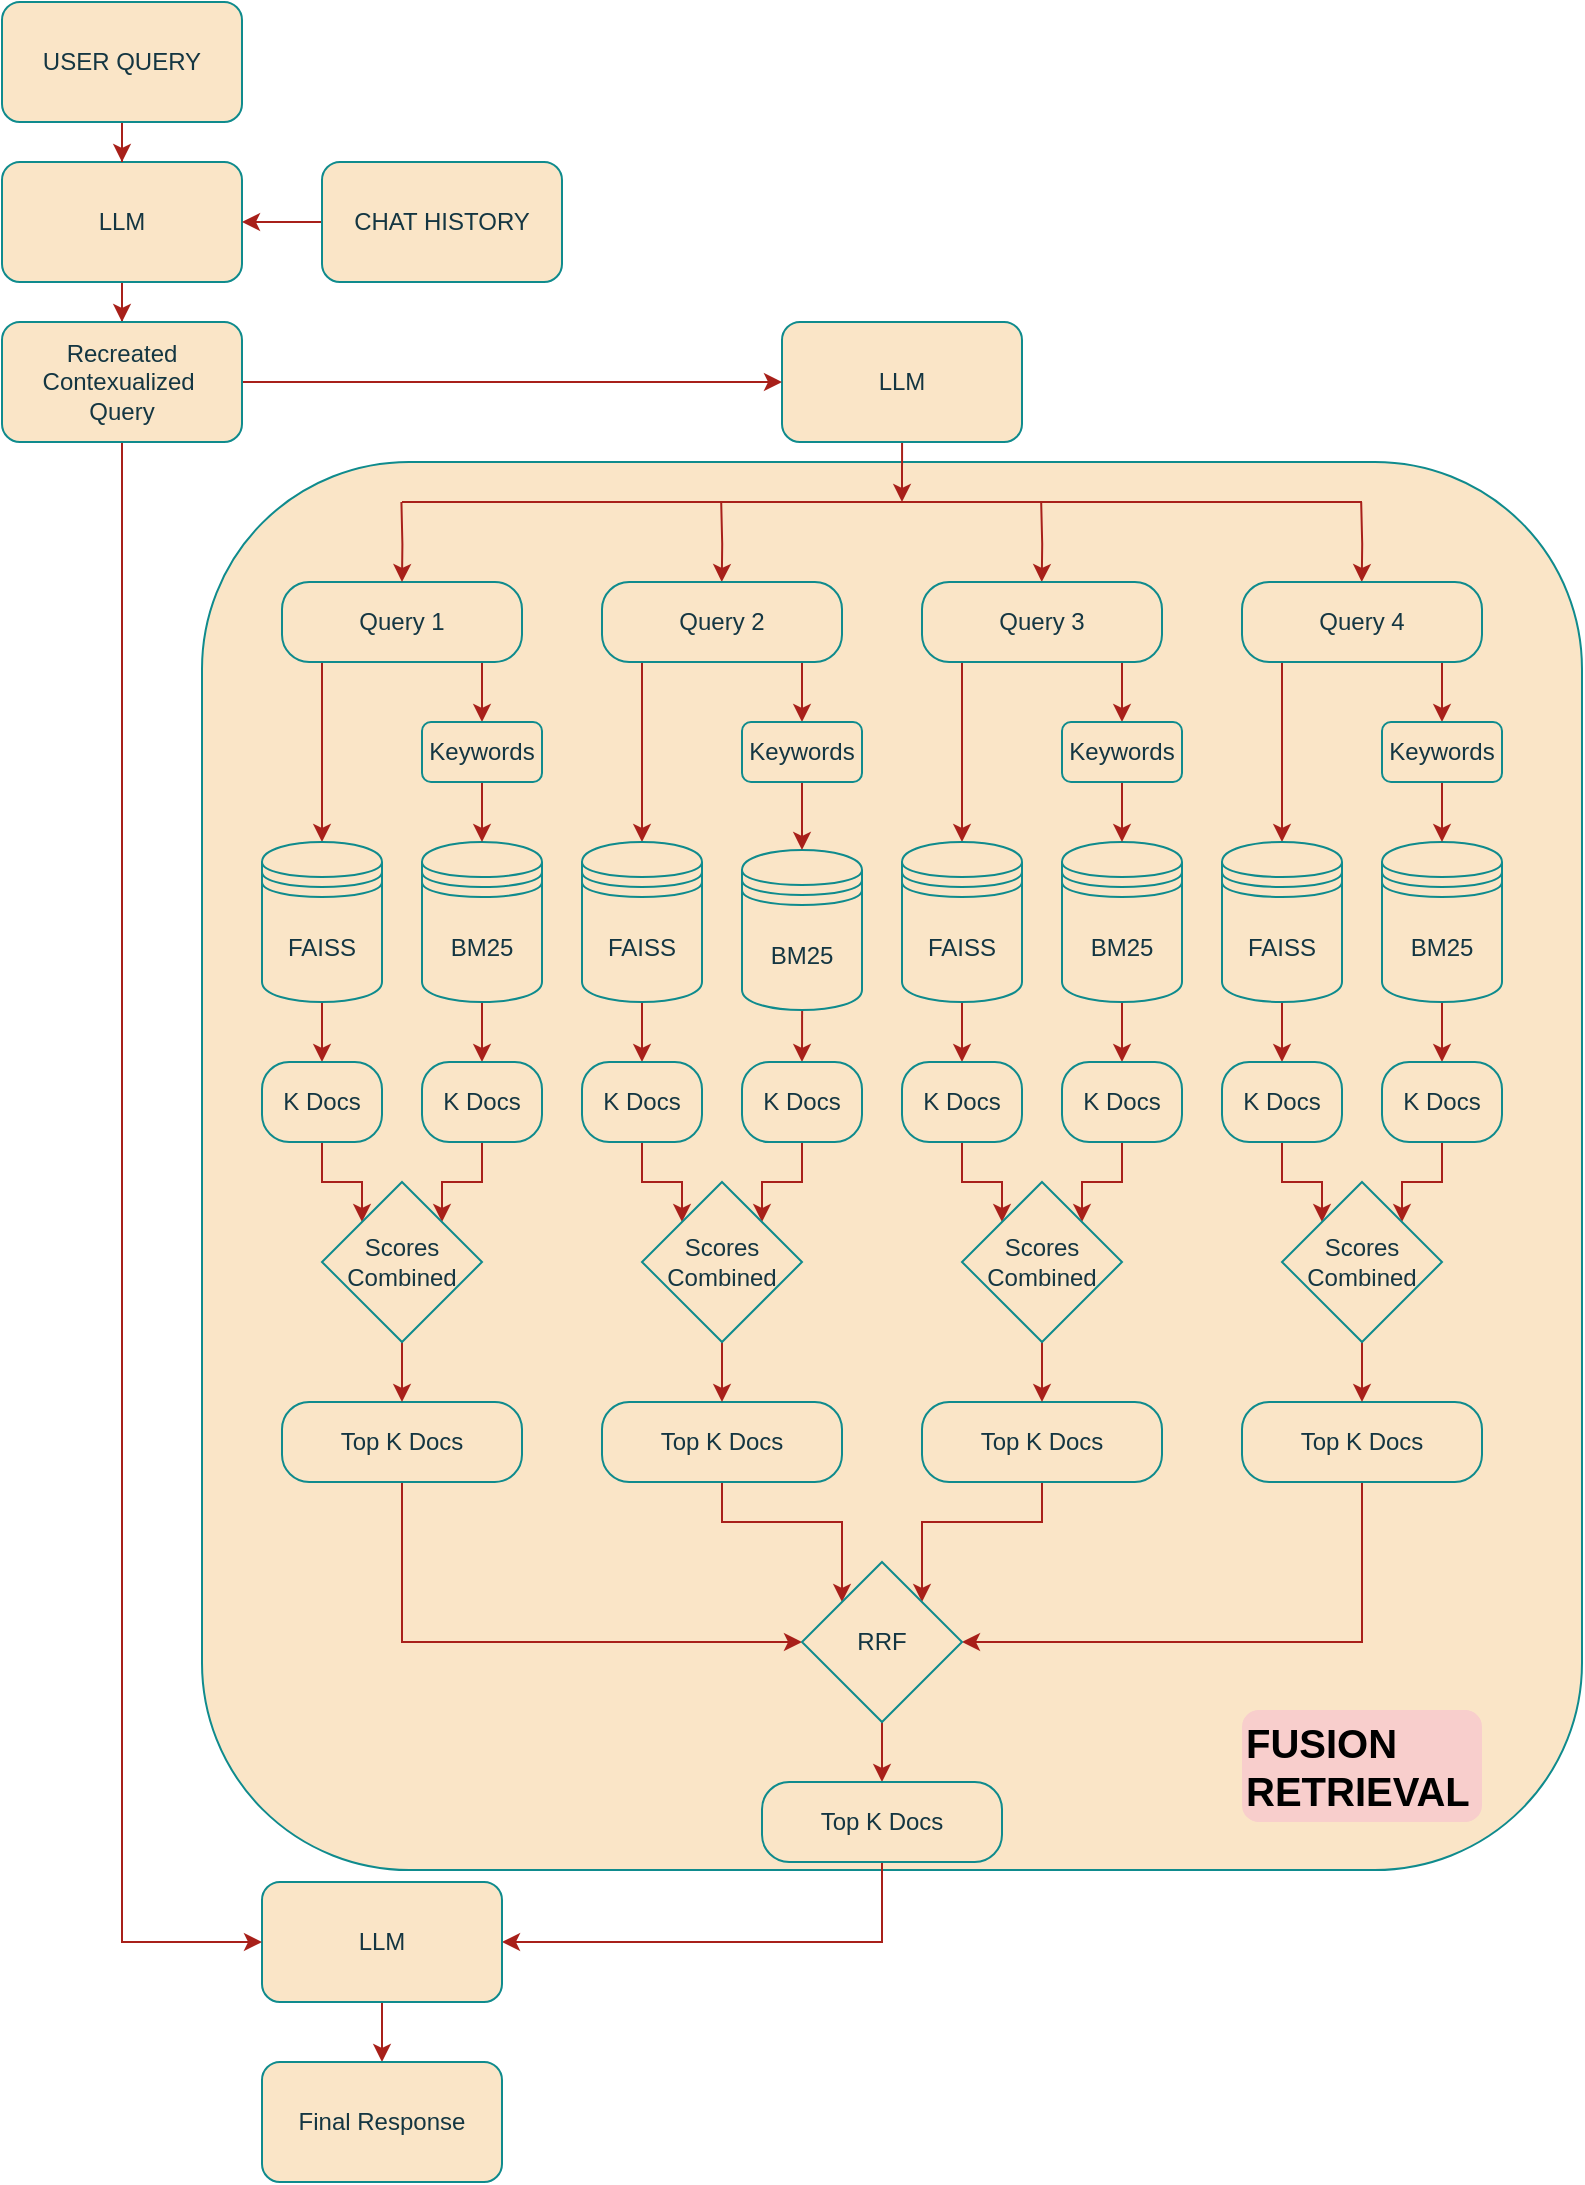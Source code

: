 <mxfile version="21.6.5" type="device">
  <diagram name="Page-1" id="-O0kGnnH-YIwFGqylK1X">
    <mxGraphModel dx="2211" dy="1277" grid="1" gridSize="10" guides="1" tooltips="1" connect="1" arrows="1" fold="1" page="1" pageScale="1" pageWidth="850" pageHeight="1100" math="0" shadow="0">
      <root>
        <mxCell id="0" />
        <mxCell id="1" parent="0" />
        <mxCell id="r_NhDULJgEfg59LqW-Ls-17" value="" style="rounded=1;whiteSpace=wrap;html=1;strokeColor=#0F8B8D;fillColor=#FAE5C7;movable=0;resizable=0;rotatable=0;deletable=0;editable=0;locked=1;connectable=0;labelBackgroundColor=none;fontColor=#143642;" parent="1" vertex="1">
          <mxGeometry x="150" y="236" width="690" height="704" as="geometry" />
        </mxCell>
        <mxCell id="r_NhDULJgEfg59LqW-Ls-11" style="edgeStyle=orthogonalEdgeStyle;rounded=0;orthogonalLoop=1;jettySize=auto;html=1;strokeColor=#A8201A;fontColor=default;fillColor=#FAE5C7;labelBackgroundColor=none;" parent="1" source="_oXtD17yUe1sUxFeeWVu-2" target="_oXtD17yUe1sUxFeeWVu-7" edge="1">
          <mxGeometry relative="1" as="geometry" />
        </mxCell>
        <mxCell id="_oXtD17yUe1sUxFeeWVu-2" value="LLM" style="rounded=1;whiteSpace=wrap;html=1;labelBackgroundColor=none;fillColor=#FAE5C7;strokeColor=#0F8B8D;fontColor=#143642;" parent="1" vertex="1">
          <mxGeometry x="50" y="86" width="120" height="60" as="geometry" />
        </mxCell>
        <mxCell id="r_NhDULJgEfg59LqW-Ls-10" style="edgeStyle=orthogonalEdgeStyle;rounded=0;orthogonalLoop=1;jettySize=auto;html=1;entryX=0.5;entryY=0;entryDx=0;entryDy=0;strokeColor=#A8201A;fontColor=default;fillColor=#FAE5C7;labelBackgroundColor=none;" parent="1" source="_oXtD17yUe1sUxFeeWVu-4" target="_oXtD17yUe1sUxFeeWVu-2" edge="1">
          <mxGeometry relative="1" as="geometry" />
        </mxCell>
        <mxCell id="_oXtD17yUe1sUxFeeWVu-4" value="USER QUERY" style="rounded=1;whiteSpace=wrap;html=1;labelBackgroundColor=none;fillColor=#FAE5C7;strokeColor=#0F8B8D;fontColor=#143642;" parent="1" vertex="1">
          <mxGeometry x="50" y="6" width="120" height="60" as="geometry" />
        </mxCell>
        <mxCell id="_oXtD17yUe1sUxFeeWVu-38" style="edgeStyle=orthogonalEdgeStyle;rounded=0;orthogonalLoop=1;jettySize=auto;html=1;labelBackgroundColor=none;strokeColor=#A8201A;fontColor=default;" parent="1" edge="1">
          <mxGeometry relative="1" as="geometry">
            <mxPoint x="500" y="256" as="targetPoint" />
            <mxPoint x="500.048" y="206" as="sourcePoint" />
          </mxGeometry>
        </mxCell>
        <mxCell id="_oXtD17yUe1sUxFeeWVu-9" value="LLM" style="rounded=1;whiteSpace=wrap;html=1;labelBackgroundColor=none;fillColor=#FAE5C7;strokeColor=#0F8B8D;fontColor=#143642;" parent="1" vertex="1">
          <mxGeometry x="440" y="166" width="120" height="60" as="geometry" />
        </mxCell>
        <mxCell id="_oXtD17yUe1sUxFeeWVu-85" style="edgeStyle=orthogonalEdgeStyle;rounded=0;orthogonalLoop=1;jettySize=auto;html=1;entryX=0.5;entryY=0;entryDx=0;entryDy=0;labelBackgroundColor=none;strokeColor=#A8201A;fontColor=default;" parent="1" source="_oXtD17yUe1sUxFeeWVu-11" target="_oXtD17yUe1sUxFeeWVu-84" edge="1">
          <mxGeometry relative="1" as="geometry">
            <Array as="points">
              <mxPoint x="290" y="346" />
              <mxPoint x="290" y="346" />
            </Array>
          </mxGeometry>
        </mxCell>
        <mxCell id="_oXtD17yUe1sUxFeeWVu-88" style="edgeStyle=orthogonalEdgeStyle;rounded=0;orthogonalLoop=1;jettySize=auto;html=1;entryX=0.5;entryY=0;entryDx=0;entryDy=0;labelBackgroundColor=none;strokeColor=#A8201A;fontColor=default;" parent="1" source="_oXtD17yUe1sUxFeeWVu-11" target="_oXtD17yUe1sUxFeeWVu-44" edge="1">
          <mxGeometry relative="1" as="geometry">
            <Array as="points">
              <mxPoint x="210" y="356" />
              <mxPoint x="210" y="356" />
            </Array>
          </mxGeometry>
        </mxCell>
        <mxCell id="_oXtD17yUe1sUxFeeWVu-11" value="Query 1" style="rounded=1;whiteSpace=wrap;html=1;direction=south;arcSize=34;labelBackgroundColor=none;fillColor=#FAE5C7;strokeColor=#0F8B8D;fontColor=#143642;" parent="1" vertex="1">
          <mxGeometry x="190" y="296" width="120" height="40" as="geometry" />
        </mxCell>
        <mxCell id="_oXtD17yUe1sUxFeeWVu-39" value="" style="endArrow=none;html=1;rounded=0;labelBackgroundColor=none;strokeColor=#A8201A;fontColor=default;" parent="1" edge="1">
          <mxGeometry width="50" height="50" relative="1" as="geometry">
            <mxPoint x="250" y="256" as="sourcePoint" />
            <mxPoint x="730" y="256" as="targetPoint" />
          </mxGeometry>
        </mxCell>
        <mxCell id="_oXtD17yUe1sUxFeeWVu-40" style="edgeStyle=orthogonalEdgeStyle;rounded=0;orthogonalLoop=1;jettySize=auto;html=1;labelBackgroundColor=none;strokeColor=#A8201A;fontColor=default;" parent="1" edge="1">
          <mxGeometry relative="1" as="geometry">
            <mxPoint x="250" y="296" as="targetPoint" />
            <mxPoint x="249.71" y="256" as="sourcePoint" />
          </mxGeometry>
        </mxCell>
        <mxCell id="_oXtD17yUe1sUxFeeWVu-41" style="edgeStyle=orthogonalEdgeStyle;rounded=0;orthogonalLoop=1;jettySize=auto;html=1;labelBackgroundColor=none;strokeColor=#A8201A;fontColor=default;" parent="1" edge="1">
          <mxGeometry relative="1" as="geometry">
            <mxPoint x="409.89" y="296" as="targetPoint" />
            <mxPoint x="409.6" y="256" as="sourcePoint" />
          </mxGeometry>
        </mxCell>
        <mxCell id="_oXtD17yUe1sUxFeeWVu-42" style="edgeStyle=orthogonalEdgeStyle;rounded=0;orthogonalLoop=1;jettySize=auto;html=1;labelBackgroundColor=none;strokeColor=#A8201A;fontColor=default;" parent="1" edge="1">
          <mxGeometry relative="1" as="geometry">
            <mxPoint x="569.88" y="296" as="targetPoint" />
            <mxPoint x="569.59" y="256" as="sourcePoint" />
          </mxGeometry>
        </mxCell>
        <mxCell id="_oXtD17yUe1sUxFeeWVu-43" style="edgeStyle=orthogonalEdgeStyle;rounded=0;orthogonalLoop=1;jettySize=auto;html=1;labelBackgroundColor=none;strokeColor=#A8201A;fontColor=default;" parent="1" edge="1">
          <mxGeometry relative="1" as="geometry">
            <mxPoint x="729.88" y="296" as="targetPoint" />
            <mxPoint x="729.59" y="256" as="sourcePoint" />
          </mxGeometry>
        </mxCell>
        <mxCell id="_oXtD17yUe1sUxFeeWVu-118" style="edgeStyle=orthogonalEdgeStyle;rounded=0;orthogonalLoop=1;jettySize=auto;html=1;entryX=0;entryY=0.5;entryDx=0;entryDy=0;labelBackgroundColor=none;strokeColor=#A8201A;fontColor=default;" parent="1" source="_oXtD17yUe1sUxFeeWVu-44" target="_oXtD17yUe1sUxFeeWVu-117" edge="1">
          <mxGeometry relative="1" as="geometry" />
        </mxCell>
        <mxCell id="_oXtD17yUe1sUxFeeWVu-44" value="FAISS" style="shape=datastore;whiteSpace=wrap;html=1;labelBackgroundColor=none;fillColor=#FAE5C7;strokeColor=#0F8B8D;fontColor=#143642;" parent="1" vertex="1">
          <mxGeometry x="180" y="426" width="60" height="80" as="geometry" />
        </mxCell>
        <mxCell id="_oXtD17yUe1sUxFeeWVu-65" style="edgeStyle=orthogonalEdgeStyle;rounded=0;orthogonalLoop=1;jettySize=auto;html=1;entryX=0;entryY=0.5;entryDx=0;entryDy=0;labelBackgroundColor=none;strokeColor=#A8201A;fontColor=default;" parent="1" source="_oXtD17yUe1sUxFeeWVu-53" target="_oXtD17yUe1sUxFeeWVu-64" edge="1">
          <mxGeometry relative="1" as="geometry">
            <Array as="points">
              <mxPoint x="250" y="826" />
            </Array>
          </mxGeometry>
        </mxCell>
        <mxCell id="_oXtD17yUe1sUxFeeWVu-53" value="Top K Docs" style="rounded=1;whiteSpace=wrap;html=1;direction=south;arcSize=34;labelBackgroundColor=none;fillColor=#FAE5C7;strokeColor=#0F8B8D;fontColor=#143642;" parent="1" vertex="1">
          <mxGeometry x="190" y="706" width="120" height="40" as="geometry" />
        </mxCell>
        <mxCell id="_oXtD17yUe1sUxFeeWVu-66" style="edgeStyle=orthogonalEdgeStyle;rounded=0;orthogonalLoop=1;jettySize=auto;html=1;entryX=0;entryY=0;entryDx=0;entryDy=0;labelBackgroundColor=none;strokeColor=#A8201A;fontColor=default;" parent="1" source="_oXtD17yUe1sUxFeeWVu-57" target="_oXtD17yUe1sUxFeeWVu-64" edge="1">
          <mxGeometry relative="1" as="geometry" />
        </mxCell>
        <mxCell id="_oXtD17yUe1sUxFeeWVu-57" value="Top K Docs" style="rounded=1;whiteSpace=wrap;html=1;direction=south;arcSize=34;labelBackgroundColor=none;fillColor=#FAE5C7;strokeColor=#0F8B8D;fontColor=#143642;" parent="1" vertex="1">
          <mxGeometry x="350" y="706" width="120" height="40" as="geometry" />
        </mxCell>
        <mxCell id="_oXtD17yUe1sUxFeeWVu-67" style="edgeStyle=orthogonalEdgeStyle;rounded=0;orthogonalLoop=1;jettySize=auto;html=1;entryX=1;entryY=0;entryDx=0;entryDy=0;labelBackgroundColor=none;strokeColor=#A8201A;fontColor=default;" parent="1" source="_oXtD17yUe1sUxFeeWVu-58" target="_oXtD17yUe1sUxFeeWVu-64" edge="1">
          <mxGeometry relative="1" as="geometry" />
        </mxCell>
        <mxCell id="_oXtD17yUe1sUxFeeWVu-58" value="Top K Docs" style="rounded=1;whiteSpace=wrap;html=1;direction=south;arcSize=34;labelBackgroundColor=none;fillColor=#FAE5C7;strokeColor=#0F8B8D;fontColor=#143642;" parent="1" vertex="1">
          <mxGeometry x="510" y="706" width="120" height="40" as="geometry" />
        </mxCell>
        <mxCell id="_oXtD17yUe1sUxFeeWVu-68" style="edgeStyle=orthogonalEdgeStyle;rounded=0;orthogonalLoop=1;jettySize=auto;html=1;entryX=1;entryY=0.5;entryDx=0;entryDy=0;labelBackgroundColor=none;strokeColor=#A8201A;fontColor=default;" parent="1" source="_oXtD17yUe1sUxFeeWVu-59" target="_oXtD17yUe1sUxFeeWVu-64" edge="1">
          <mxGeometry relative="1" as="geometry">
            <Array as="points">
              <mxPoint x="730" y="826" />
            </Array>
          </mxGeometry>
        </mxCell>
        <mxCell id="_oXtD17yUe1sUxFeeWVu-59" value="Top K Docs" style="rounded=1;whiteSpace=wrap;html=1;direction=south;arcSize=34;labelBackgroundColor=none;fillColor=#FAE5C7;strokeColor=#0F8B8D;fontColor=#143642;" parent="1" vertex="1">
          <mxGeometry x="670" y="706" width="120" height="40" as="geometry" />
        </mxCell>
        <mxCell id="_oXtD17yUe1sUxFeeWVu-70" style="edgeStyle=orthogonalEdgeStyle;rounded=0;orthogonalLoop=1;jettySize=auto;html=1;entryX=0;entryY=0.5;entryDx=0;entryDy=0;labelBackgroundColor=none;strokeColor=#A8201A;fontColor=default;" parent="1" source="_oXtD17yUe1sUxFeeWVu-64" target="_oXtD17yUe1sUxFeeWVu-69" edge="1">
          <mxGeometry relative="1" as="geometry" />
        </mxCell>
        <mxCell id="_oXtD17yUe1sUxFeeWVu-64" value="RRF" style="rhombus;whiteSpace=wrap;html=1;labelBackgroundColor=none;fillColor=#FAE5C7;strokeColor=#0F8B8D;fontColor=#143642;" parent="1" vertex="1">
          <mxGeometry x="450" y="786" width="80" height="80" as="geometry" />
        </mxCell>
        <mxCell id="r_NhDULJgEfg59LqW-Ls-16" style="edgeStyle=orthogonalEdgeStyle;rounded=0;orthogonalLoop=1;jettySize=auto;html=1;entryX=1;entryY=0.5;entryDx=0;entryDy=0;strokeColor=#A8201A;fontColor=default;fillColor=#FAE5C7;labelBackgroundColor=none;" parent="1" source="_oXtD17yUe1sUxFeeWVu-69" target="_oXtD17yUe1sUxFeeWVu-230" edge="1">
          <mxGeometry relative="1" as="geometry">
            <Array as="points">
              <mxPoint x="490" y="976" />
            </Array>
          </mxGeometry>
        </mxCell>
        <mxCell id="_oXtD17yUe1sUxFeeWVu-69" value="Top K Docs" style="rounded=1;whiteSpace=wrap;html=1;direction=south;arcSize=34;labelBackgroundColor=none;fillColor=#FAE5C7;strokeColor=#0F8B8D;fontColor=#143642;" parent="1" vertex="1">
          <mxGeometry x="430" y="896" width="120" height="40" as="geometry" />
        </mxCell>
        <mxCell id="_oXtD17yUe1sUxFeeWVu-128" style="edgeStyle=orthogonalEdgeStyle;rounded=0;orthogonalLoop=1;jettySize=auto;html=1;entryX=0;entryY=0.5;entryDx=0;entryDy=0;labelBackgroundColor=none;strokeColor=#A8201A;fontColor=default;" parent="1" source="_oXtD17yUe1sUxFeeWVu-83" target="_oXtD17yUe1sUxFeeWVu-121" edge="1">
          <mxGeometry relative="1" as="geometry" />
        </mxCell>
        <mxCell id="_oXtD17yUe1sUxFeeWVu-83" value="BM25" style="shape=datastore;whiteSpace=wrap;html=1;labelBackgroundColor=none;fillColor=#FAE5C7;strokeColor=#0F8B8D;fontColor=#143642;" parent="1" vertex="1">
          <mxGeometry x="260" y="426" width="60" height="80" as="geometry" />
        </mxCell>
        <mxCell id="_oXtD17yUe1sUxFeeWVu-87" style="edgeStyle=orthogonalEdgeStyle;rounded=0;orthogonalLoop=1;jettySize=auto;html=1;entryX=0.5;entryY=0;entryDx=0;entryDy=0;labelBackgroundColor=none;strokeColor=#A8201A;fontColor=default;" parent="1" source="_oXtD17yUe1sUxFeeWVu-84" target="_oXtD17yUe1sUxFeeWVu-83" edge="1">
          <mxGeometry relative="1" as="geometry" />
        </mxCell>
        <mxCell id="_oXtD17yUe1sUxFeeWVu-84" value="Keywords" style="rounded=1;whiteSpace=wrap;html=1;labelBackgroundColor=none;fillColor=#FAE5C7;strokeColor=#0F8B8D;fontColor=#143642;" parent="1" vertex="1">
          <mxGeometry x="260" y="366" width="60" height="30" as="geometry" />
        </mxCell>
        <mxCell id="_oXtD17yUe1sUxFeeWVu-96" style="edgeStyle=orthogonalEdgeStyle;rounded=0;orthogonalLoop=1;jettySize=auto;html=1;entryX=0.5;entryY=0;entryDx=0;entryDy=0;labelBackgroundColor=none;strokeColor=#A8201A;fontColor=default;" parent="1" source="_oXtD17yUe1sUxFeeWVu-98" target="_oXtD17yUe1sUxFeeWVu-102" edge="1">
          <mxGeometry relative="1" as="geometry">
            <Array as="points">
              <mxPoint x="450" y="346" />
              <mxPoint x="450" y="346" />
            </Array>
          </mxGeometry>
        </mxCell>
        <mxCell id="_oXtD17yUe1sUxFeeWVu-97" style="edgeStyle=orthogonalEdgeStyle;rounded=0;orthogonalLoop=1;jettySize=auto;html=1;entryX=0.5;entryY=0;entryDx=0;entryDy=0;labelBackgroundColor=none;strokeColor=#A8201A;fontColor=default;" parent="1" source="_oXtD17yUe1sUxFeeWVu-98" target="_oXtD17yUe1sUxFeeWVu-99" edge="1">
          <mxGeometry relative="1" as="geometry">
            <Array as="points">
              <mxPoint x="370" y="356" />
              <mxPoint x="370" y="356" />
            </Array>
          </mxGeometry>
        </mxCell>
        <mxCell id="_oXtD17yUe1sUxFeeWVu-98" value="Query 2" style="rounded=1;whiteSpace=wrap;html=1;direction=south;arcSize=34;labelBackgroundColor=none;fillColor=#FAE5C7;strokeColor=#0F8B8D;fontColor=#143642;" parent="1" vertex="1">
          <mxGeometry x="350" y="296" width="120" height="40" as="geometry" />
        </mxCell>
        <mxCell id="_oXtD17yUe1sUxFeeWVu-129" style="edgeStyle=orthogonalEdgeStyle;rounded=0;orthogonalLoop=1;jettySize=auto;html=1;entryX=0;entryY=0.5;entryDx=0;entryDy=0;labelBackgroundColor=none;strokeColor=#A8201A;fontColor=default;" parent="1" source="_oXtD17yUe1sUxFeeWVu-99" target="_oXtD17yUe1sUxFeeWVu-122" edge="1">
          <mxGeometry relative="1" as="geometry" />
        </mxCell>
        <mxCell id="_oXtD17yUe1sUxFeeWVu-99" value="FAISS" style="shape=datastore;whiteSpace=wrap;html=1;labelBackgroundColor=none;fillColor=#FAE5C7;strokeColor=#0F8B8D;fontColor=#143642;" parent="1" vertex="1">
          <mxGeometry x="340" y="426" width="60" height="80" as="geometry" />
        </mxCell>
        <mxCell id="_oXtD17yUe1sUxFeeWVu-130" style="edgeStyle=orthogonalEdgeStyle;rounded=0;orthogonalLoop=1;jettySize=auto;html=1;entryX=0;entryY=0.5;entryDx=0;entryDy=0;labelBackgroundColor=none;strokeColor=#A8201A;fontColor=default;" parent="1" target="_oXtD17yUe1sUxFeeWVu-123" edge="1">
          <mxGeometry relative="1" as="geometry">
            <mxPoint x="450.067" y="506" as="sourcePoint" />
          </mxGeometry>
        </mxCell>
        <mxCell id="_oXtD17yUe1sUxFeeWVu-100" value="BM25" style="shape=datastore;whiteSpace=wrap;html=1;labelBackgroundColor=none;fillColor=#FAE5C7;strokeColor=#0F8B8D;fontColor=#143642;" parent="1" vertex="1">
          <mxGeometry x="420" y="430" width="60" height="80" as="geometry" />
        </mxCell>
        <mxCell id="XmuYcPZDGKEPPQblhbcm-1" style="edgeStyle=orthogonalEdgeStyle;rounded=0;orthogonalLoop=1;jettySize=auto;html=1;labelBackgroundColor=none;strokeColor=#A8201A;fontColor=default;" edge="1" parent="1" source="_oXtD17yUe1sUxFeeWVu-102" target="_oXtD17yUe1sUxFeeWVu-100">
          <mxGeometry relative="1" as="geometry" />
        </mxCell>
        <mxCell id="_oXtD17yUe1sUxFeeWVu-102" value="Keywords" style="rounded=1;whiteSpace=wrap;html=1;labelBackgroundColor=none;fillColor=#FAE5C7;strokeColor=#0F8B8D;fontColor=#143642;" parent="1" vertex="1">
          <mxGeometry x="420" y="366" width="60" height="30" as="geometry" />
        </mxCell>
        <mxCell id="_oXtD17yUe1sUxFeeWVu-103" style="edgeStyle=orthogonalEdgeStyle;rounded=0;orthogonalLoop=1;jettySize=auto;html=1;entryX=0.5;entryY=0;entryDx=0;entryDy=0;labelBackgroundColor=none;strokeColor=#A8201A;fontColor=default;" parent="1" source="_oXtD17yUe1sUxFeeWVu-105" target="_oXtD17yUe1sUxFeeWVu-109" edge="1">
          <mxGeometry relative="1" as="geometry">
            <Array as="points">
              <mxPoint x="610" y="346" />
              <mxPoint x="610" y="346" />
            </Array>
          </mxGeometry>
        </mxCell>
        <mxCell id="_oXtD17yUe1sUxFeeWVu-104" style="edgeStyle=orthogonalEdgeStyle;rounded=0;orthogonalLoop=1;jettySize=auto;html=1;entryX=0.5;entryY=0;entryDx=0;entryDy=0;labelBackgroundColor=none;strokeColor=#A8201A;fontColor=default;" parent="1" source="_oXtD17yUe1sUxFeeWVu-105" target="_oXtD17yUe1sUxFeeWVu-106" edge="1">
          <mxGeometry relative="1" as="geometry">
            <Array as="points">
              <mxPoint x="530" y="356" />
              <mxPoint x="530" y="356" />
            </Array>
          </mxGeometry>
        </mxCell>
        <mxCell id="_oXtD17yUe1sUxFeeWVu-105" value="Query 3" style="rounded=1;whiteSpace=wrap;html=1;direction=south;arcSize=34;labelBackgroundColor=none;fillColor=#FAE5C7;strokeColor=#0F8B8D;fontColor=#143642;" parent="1" vertex="1">
          <mxGeometry x="510" y="296" width="120" height="40" as="geometry" />
        </mxCell>
        <mxCell id="_oXtD17yUe1sUxFeeWVu-131" style="edgeStyle=orthogonalEdgeStyle;rounded=0;orthogonalLoop=1;jettySize=auto;html=1;entryX=0;entryY=0.5;entryDx=0;entryDy=0;labelBackgroundColor=none;strokeColor=#A8201A;fontColor=default;" parent="1" source="_oXtD17yUe1sUxFeeWVu-106" target="_oXtD17yUe1sUxFeeWVu-124" edge="1">
          <mxGeometry relative="1" as="geometry" />
        </mxCell>
        <mxCell id="_oXtD17yUe1sUxFeeWVu-106" value="FAISS" style="shape=datastore;whiteSpace=wrap;html=1;labelBackgroundColor=none;fillColor=#FAE5C7;strokeColor=#0F8B8D;fontColor=#143642;" parent="1" vertex="1">
          <mxGeometry x="500" y="426" width="60" height="80" as="geometry" />
        </mxCell>
        <mxCell id="_oXtD17yUe1sUxFeeWVu-132" style="edgeStyle=orthogonalEdgeStyle;rounded=0;orthogonalLoop=1;jettySize=auto;html=1;entryX=0;entryY=0.5;entryDx=0;entryDy=0;labelBackgroundColor=none;strokeColor=#A8201A;fontColor=default;" parent="1" source="_oXtD17yUe1sUxFeeWVu-107" target="_oXtD17yUe1sUxFeeWVu-125" edge="1">
          <mxGeometry relative="1" as="geometry" />
        </mxCell>
        <mxCell id="_oXtD17yUe1sUxFeeWVu-107" value="BM25" style="shape=datastore;whiteSpace=wrap;html=1;labelBackgroundColor=none;fillColor=#FAE5C7;strokeColor=#0F8B8D;fontColor=#143642;" parent="1" vertex="1">
          <mxGeometry x="580" y="426" width="60" height="80" as="geometry" />
        </mxCell>
        <mxCell id="_oXtD17yUe1sUxFeeWVu-108" style="edgeStyle=orthogonalEdgeStyle;rounded=0;orthogonalLoop=1;jettySize=auto;html=1;entryX=0.5;entryY=0;entryDx=0;entryDy=0;labelBackgroundColor=none;strokeColor=#A8201A;fontColor=default;" parent="1" source="_oXtD17yUe1sUxFeeWVu-109" target="_oXtD17yUe1sUxFeeWVu-107" edge="1">
          <mxGeometry relative="1" as="geometry" />
        </mxCell>
        <mxCell id="_oXtD17yUe1sUxFeeWVu-109" value="Keywords" style="rounded=1;whiteSpace=wrap;html=1;labelBackgroundColor=none;fillColor=#FAE5C7;strokeColor=#0F8B8D;fontColor=#143642;" parent="1" vertex="1">
          <mxGeometry x="580" y="366" width="60" height="30" as="geometry" />
        </mxCell>
        <mxCell id="_oXtD17yUe1sUxFeeWVu-110" style="edgeStyle=orthogonalEdgeStyle;rounded=0;orthogonalLoop=1;jettySize=auto;html=1;entryX=0.5;entryY=0;entryDx=0;entryDy=0;labelBackgroundColor=none;strokeColor=#A8201A;fontColor=default;" parent="1" source="_oXtD17yUe1sUxFeeWVu-112" target="_oXtD17yUe1sUxFeeWVu-116" edge="1">
          <mxGeometry relative="1" as="geometry">
            <Array as="points">
              <mxPoint x="770" y="346" />
              <mxPoint x="770" y="346" />
            </Array>
          </mxGeometry>
        </mxCell>
        <mxCell id="_oXtD17yUe1sUxFeeWVu-111" style="edgeStyle=orthogonalEdgeStyle;rounded=0;orthogonalLoop=1;jettySize=auto;html=1;entryX=0.5;entryY=0;entryDx=0;entryDy=0;labelBackgroundColor=none;strokeColor=#A8201A;fontColor=default;" parent="1" source="_oXtD17yUe1sUxFeeWVu-112" target="_oXtD17yUe1sUxFeeWVu-113" edge="1">
          <mxGeometry relative="1" as="geometry">
            <Array as="points">
              <mxPoint x="690" y="356" />
              <mxPoint x="690" y="356" />
            </Array>
          </mxGeometry>
        </mxCell>
        <mxCell id="_oXtD17yUe1sUxFeeWVu-112" value="Query 4" style="rounded=1;whiteSpace=wrap;html=1;direction=south;arcSize=34;labelBackgroundColor=none;fillColor=#FAE5C7;strokeColor=#0F8B8D;fontColor=#143642;" parent="1" vertex="1">
          <mxGeometry x="670" y="296" width="120" height="40" as="geometry" />
        </mxCell>
        <mxCell id="_oXtD17yUe1sUxFeeWVu-133" style="edgeStyle=orthogonalEdgeStyle;rounded=0;orthogonalLoop=1;jettySize=auto;html=1;entryX=0;entryY=0.5;entryDx=0;entryDy=0;labelBackgroundColor=none;strokeColor=#A8201A;fontColor=default;" parent="1" source="_oXtD17yUe1sUxFeeWVu-113" target="_oXtD17yUe1sUxFeeWVu-126" edge="1">
          <mxGeometry relative="1" as="geometry" />
        </mxCell>
        <mxCell id="_oXtD17yUe1sUxFeeWVu-113" value="FAISS" style="shape=datastore;whiteSpace=wrap;html=1;labelBackgroundColor=none;fillColor=#FAE5C7;strokeColor=#0F8B8D;fontColor=#143642;" parent="1" vertex="1">
          <mxGeometry x="660" y="426" width="60" height="80" as="geometry" />
        </mxCell>
        <mxCell id="_oXtD17yUe1sUxFeeWVu-134" style="edgeStyle=orthogonalEdgeStyle;rounded=0;orthogonalLoop=1;jettySize=auto;html=1;entryX=0;entryY=0.5;entryDx=0;entryDy=0;labelBackgroundColor=none;strokeColor=#A8201A;fontColor=default;" parent="1" source="_oXtD17yUe1sUxFeeWVu-114" target="_oXtD17yUe1sUxFeeWVu-127" edge="1">
          <mxGeometry relative="1" as="geometry" />
        </mxCell>
        <mxCell id="_oXtD17yUe1sUxFeeWVu-114" value="BM25" style="shape=datastore;whiteSpace=wrap;html=1;labelBackgroundColor=none;fillColor=#FAE5C7;strokeColor=#0F8B8D;fontColor=#143642;" parent="1" vertex="1">
          <mxGeometry x="740" y="426" width="60" height="80" as="geometry" />
        </mxCell>
        <mxCell id="_oXtD17yUe1sUxFeeWVu-115" style="edgeStyle=orthogonalEdgeStyle;rounded=0;orthogonalLoop=1;jettySize=auto;html=1;entryX=0.5;entryY=0;entryDx=0;entryDy=0;labelBackgroundColor=none;strokeColor=#A8201A;fontColor=default;" parent="1" source="_oXtD17yUe1sUxFeeWVu-116" target="_oXtD17yUe1sUxFeeWVu-114" edge="1">
          <mxGeometry relative="1" as="geometry" />
        </mxCell>
        <mxCell id="_oXtD17yUe1sUxFeeWVu-116" value="Keywords" style="rounded=1;whiteSpace=wrap;html=1;labelBackgroundColor=none;fillColor=#FAE5C7;strokeColor=#0F8B8D;fontColor=#143642;" parent="1" vertex="1">
          <mxGeometry x="740" y="366" width="60" height="30" as="geometry" />
        </mxCell>
        <mxCell id="_oXtD17yUe1sUxFeeWVu-136" style="edgeStyle=orthogonalEdgeStyle;rounded=0;orthogonalLoop=1;jettySize=auto;html=1;entryX=0;entryY=0;entryDx=0;entryDy=0;labelBackgroundColor=none;strokeColor=#A8201A;fontColor=default;" parent="1" source="_oXtD17yUe1sUxFeeWVu-117" target="_oXtD17yUe1sUxFeeWVu-135" edge="1">
          <mxGeometry relative="1" as="geometry" />
        </mxCell>
        <mxCell id="_oXtD17yUe1sUxFeeWVu-117" value="K Docs" style="rounded=1;whiteSpace=wrap;html=1;direction=south;arcSize=34;labelBackgroundColor=none;fillColor=#FAE5C7;strokeColor=#0F8B8D;fontColor=#143642;" parent="1" vertex="1">
          <mxGeometry x="180" y="536" width="60" height="40" as="geometry" />
        </mxCell>
        <mxCell id="_oXtD17yUe1sUxFeeWVu-138" style="edgeStyle=orthogonalEdgeStyle;rounded=0;orthogonalLoop=1;jettySize=auto;html=1;entryX=1;entryY=0;entryDx=0;entryDy=0;labelBackgroundColor=none;strokeColor=#A8201A;fontColor=default;" parent="1" source="_oXtD17yUe1sUxFeeWVu-121" target="_oXtD17yUe1sUxFeeWVu-135" edge="1">
          <mxGeometry relative="1" as="geometry" />
        </mxCell>
        <mxCell id="_oXtD17yUe1sUxFeeWVu-121" value="K Docs" style="rounded=1;whiteSpace=wrap;html=1;direction=south;arcSize=34;labelBackgroundColor=none;fillColor=#FAE5C7;strokeColor=#0F8B8D;fontColor=#143642;" parent="1" vertex="1">
          <mxGeometry x="260" y="536" width="60" height="40" as="geometry" />
        </mxCell>
        <mxCell id="_oXtD17yUe1sUxFeeWVu-142" style="edgeStyle=orthogonalEdgeStyle;rounded=0;orthogonalLoop=1;jettySize=auto;html=1;entryX=0;entryY=0;entryDx=0;entryDy=0;labelBackgroundColor=none;strokeColor=#A8201A;fontColor=default;" parent="1" source="_oXtD17yUe1sUxFeeWVu-122" target="_oXtD17yUe1sUxFeeWVu-139" edge="1">
          <mxGeometry relative="1" as="geometry" />
        </mxCell>
        <mxCell id="_oXtD17yUe1sUxFeeWVu-122" value="K Docs" style="rounded=1;whiteSpace=wrap;html=1;direction=south;arcSize=34;labelBackgroundColor=none;fillColor=#FAE5C7;strokeColor=#0F8B8D;fontColor=#143642;" parent="1" vertex="1">
          <mxGeometry x="340" y="536" width="60" height="40" as="geometry" />
        </mxCell>
        <mxCell id="_oXtD17yUe1sUxFeeWVu-143" style="edgeStyle=orthogonalEdgeStyle;rounded=0;orthogonalLoop=1;jettySize=auto;html=1;entryX=1;entryY=0;entryDx=0;entryDy=0;labelBackgroundColor=none;strokeColor=#A8201A;fontColor=default;" parent="1" source="_oXtD17yUe1sUxFeeWVu-123" target="_oXtD17yUe1sUxFeeWVu-139" edge="1">
          <mxGeometry relative="1" as="geometry" />
        </mxCell>
        <mxCell id="_oXtD17yUe1sUxFeeWVu-123" value="K Docs" style="rounded=1;whiteSpace=wrap;html=1;direction=south;arcSize=34;labelBackgroundColor=none;fillColor=#FAE5C7;strokeColor=#0F8B8D;fontColor=#143642;" parent="1" vertex="1">
          <mxGeometry x="420" y="536" width="60" height="40" as="geometry" />
        </mxCell>
        <mxCell id="_oXtD17yUe1sUxFeeWVu-144" style="edgeStyle=orthogonalEdgeStyle;rounded=0;orthogonalLoop=1;jettySize=auto;html=1;entryX=0;entryY=0;entryDx=0;entryDy=0;labelBackgroundColor=none;strokeColor=#A8201A;fontColor=default;" parent="1" source="_oXtD17yUe1sUxFeeWVu-124" target="_oXtD17yUe1sUxFeeWVu-140" edge="1">
          <mxGeometry relative="1" as="geometry" />
        </mxCell>
        <mxCell id="_oXtD17yUe1sUxFeeWVu-124" value="K Docs" style="rounded=1;whiteSpace=wrap;html=1;direction=south;arcSize=34;labelBackgroundColor=none;fillColor=#FAE5C7;strokeColor=#0F8B8D;fontColor=#143642;" parent="1" vertex="1">
          <mxGeometry x="500" y="536" width="60" height="40" as="geometry" />
        </mxCell>
        <mxCell id="_oXtD17yUe1sUxFeeWVu-145" style="edgeStyle=orthogonalEdgeStyle;rounded=0;orthogonalLoop=1;jettySize=auto;html=1;entryX=1;entryY=0;entryDx=0;entryDy=0;labelBackgroundColor=none;strokeColor=#A8201A;fontColor=default;" parent="1" source="_oXtD17yUe1sUxFeeWVu-125" target="_oXtD17yUe1sUxFeeWVu-140" edge="1">
          <mxGeometry relative="1" as="geometry" />
        </mxCell>
        <mxCell id="_oXtD17yUe1sUxFeeWVu-125" value="K Docs" style="rounded=1;whiteSpace=wrap;html=1;direction=south;arcSize=34;labelBackgroundColor=none;fillColor=#FAE5C7;strokeColor=#0F8B8D;fontColor=#143642;" parent="1" vertex="1">
          <mxGeometry x="580" y="536" width="60" height="40" as="geometry" />
        </mxCell>
        <mxCell id="_oXtD17yUe1sUxFeeWVu-146" style="edgeStyle=orthogonalEdgeStyle;rounded=0;orthogonalLoop=1;jettySize=auto;html=1;entryX=0;entryY=0;entryDx=0;entryDy=0;labelBackgroundColor=none;strokeColor=#A8201A;fontColor=default;" parent="1" source="_oXtD17yUe1sUxFeeWVu-126" target="_oXtD17yUe1sUxFeeWVu-141" edge="1">
          <mxGeometry relative="1" as="geometry" />
        </mxCell>
        <mxCell id="_oXtD17yUe1sUxFeeWVu-126" value="K Docs" style="rounded=1;whiteSpace=wrap;html=1;direction=south;arcSize=34;labelBackgroundColor=none;fillColor=#FAE5C7;strokeColor=#0F8B8D;fontColor=#143642;" parent="1" vertex="1">
          <mxGeometry x="660" y="536" width="60" height="40" as="geometry" />
        </mxCell>
        <mxCell id="_oXtD17yUe1sUxFeeWVu-147" style="edgeStyle=orthogonalEdgeStyle;rounded=0;orthogonalLoop=1;jettySize=auto;html=1;entryX=1;entryY=0;entryDx=0;entryDy=0;labelBackgroundColor=none;strokeColor=#A8201A;fontColor=default;" parent="1" source="_oXtD17yUe1sUxFeeWVu-127" target="_oXtD17yUe1sUxFeeWVu-141" edge="1">
          <mxGeometry relative="1" as="geometry" />
        </mxCell>
        <mxCell id="_oXtD17yUe1sUxFeeWVu-127" value="K Docs" style="rounded=1;whiteSpace=wrap;html=1;direction=south;arcSize=34;labelBackgroundColor=none;fillColor=#FAE5C7;strokeColor=#0F8B8D;fontColor=#143642;" parent="1" vertex="1">
          <mxGeometry x="740" y="536" width="60" height="40" as="geometry" />
        </mxCell>
        <mxCell id="_oXtD17yUe1sUxFeeWVu-148" style="edgeStyle=orthogonalEdgeStyle;rounded=0;orthogonalLoop=1;jettySize=auto;html=1;entryX=0;entryY=0.5;entryDx=0;entryDy=0;labelBackgroundColor=none;strokeColor=#A8201A;fontColor=default;" parent="1" source="_oXtD17yUe1sUxFeeWVu-135" target="_oXtD17yUe1sUxFeeWVu-53" edge="1">
          <mxGeometry relative="1" as="geometry" />
        </mxCell>
        <mxCell id="_oXtD17yUe1sUxFeeWVu-135" value="Scores Combined" style="rhombus;whiteSpace=wrap;html=1;labelBackgroundColor=none;fillColor=#FAE5C7;strokeColor=#0F8B8D;fontColor=#143642;" parent="1" vertex="1">
          <mxGeometry x="210" y="596" width="80" height="80" as="geometry" />
        </mxCell>
        <mxCell id="_oXtD17yUe1sUxFeeWVu-149" style="edgeStyle=orthogonalEdgeStyle;rounded=0;orthogonalLoop=1;jettySize=auto;html=1;entryX=0;entryY=0.5;entryDx=0;entryDy=0;labelBackgroundColor=none;strokeColor=#A8201A;fontColor=default;" parent="1" source="_oXtD17yUe1sUxFeeWVu-139" target="_oXtD17yUe1sUxFeeWVu-57" edge="1">
          <mxGeometry relative="1" as="geometry" />
        </mxCell>
        <mxCell id="_oXtD17yUe1sUxFeeWVu-139" value="Scores Combined" style="rhombus;whiteSpace=wrap;html=1;labelBackgroundColor=none;fillColor=#FAE5C7;strokeColor=#0F8B8D;fontColor=#143642;" parent="1" vertex="1">
          <mxGeometry x="370" y="596" width="80" height="80" as="geometry" />
        </mxCell>
        <mxCell id="_oXtD17yUe1sUxFeeWVu-150" style="edgeStyle=orthogonalEdgeStyle;rounded=0;orthogonalLoop=1;jettySize=auto;html=1;entryX=0;entryY=0.5;entryDx=0;entryDy=0;labelBackgroundColor=none;strokeColor=#A8201A;fontColor=default;" parent="1" source="_oXtD17yUe1sUxFeeWVu-140" target="_oXtD17yUe1sUxFeeWVu-58" edge="1">
          <mxGeometry relative="1" as="geometry" />
        </mxCell>
        <mxCell id="_oXtD17yUe1sUxFeeWVu-140" value="Scores Combined" style="rhombus;whiteSpace=wrap;html=1;labelBackgroundColor=none;fillColor=#FAE5C7;strokeColor=#0F8B8D;fontColor=#143642;" parent="1" vertex="1">
          <mxGeometry x="530" y="596" width="80" height="80" as="geometry" />
        </mxCell>
        <mxCell id="_oXtD17yUe1sUxFeeWVu-151" style="edgeStyle=orthogonalEdgeStyle;rounded=0;orthogonalLoop=1;jettySize=auto;html=1;entryX=0;entryY=0.5;entryDx=0;entryDy=0;labelBackgroundColor=none;strokeColor=#A8201A;fontColor=default;" parent="1" source="_oXtD17yUe1sUxFeeWVu-141" target="_oXtD17yUe1sUxFeeWVu-59" edge="1">
          <mxGeometry relative="1" as="geometry" />
        </mxCell>
        <mxCell id="_oXtD17yUe1sUxFeeWVu-141" value="Scores Combined" style="rhombus;whiteSpace=wrap;html=1;labelBackgroundColor=none;fillColor=#FAE5C7;strokeColor=#0F8B8D;fontColor=#143642;" parent="1" vertex="1">
          <mxGeometry x="690" y="596" width="80" height="80" as="geometry" />
        </mxCell>
        <mxCell id="_oXtD17yUe1sUxFeeWVu-232" value="" style="edgeStyle=orthogonalEdgeStyle;rounded=0;orthogonalLoop=1;jettySize=auto;html=1;labelBackgroundColor=none;strokeColor=#A8201A;fontColor=default;" parent="1" source="_oXtD17yUe1sUxFeeWVu-230" target="_oXtD17yUe1sUxFeeWVu-231" edge="1">
          <mxGeometry relative="1" as="geometry" />
        </mxCell>
        <mxCell id="_oXtD17yUe1sUxFeeWVu-230" value="LLM" style="rounded=1;whiteSpace=wrap;html=1;labelBackgroundColor=none;fillColor=#FAE5C7;strokeColor=#0F8B8D;fontColor=#143642;" parent="1" vertex="1">
          <mxGeometry x="180" y="946" width="120" height="60" as="geometry" />
        </mxCell>
        <mxCell id="_oXtD17yUe1sUxFeeWVu-231" value="Final Response" style="rounded=1;whiteSpace=wrap;html=1;labelBackgroundColor=none;fillColor=#FAE5C7;strokeColor=#0F8B8D;fontColor=#143642;" parent="1" vertex="1">
          <mxGeometry x="180" y="1036" width="120" height="60" as="geometry" />
        </mxCell>
        <mxCell id="r_NhDULJgEfg59LqW-Ls-12" style="edgeStyle=orthogonalEdgeStyle;rounded=0;orthogonalLoop=1;jettySize=auto;html=1;strokeColor=#A8201A;fontColor=default;fillColor=#FAE5C7;labelBackgroundColor=none;" parent="1" source="r_NhDULJgEfg59LqW-Ls-1" target="_oXtD17yUe1sUxFeeWVu-2" edge="1">
          <mxGeometry relative="1" as="geometry" />
        </mxCell>
        <mxCell id="r_NhDULJgEfg59LqW-Ls-1" value="CHAT HISTORY" style="rounded=1;whiteSpace=wrap;html=1;labelBackgroundColor=none;fillColor=#FAE5C7;strokeColor=#0F8B8D;fontColor=#143642;" parent="1" vertex="1">
          <mxGeometry x="210" y="86" width="120" height="60" as="geometry" />
        </mxCell>
        <mxCell id="r_NhDULJgEfg59LqW-Ls-9" value="" style="edgeStyle=orthogonalEdgeStyle;rounded=0;orthogonalLoop=1;jettySize=auto;html=1;exitX=1;exitY=0.5;exitDx=0;exitDy=0;labelBackgroundColor=none;strokeColor=#A8201A;fontColor=default;" parent="1" edge="1">
          <mxGeometry relative="1" as="geometry">
            <mxPoint x="160" y="186" as="sourcePoint" />
            <mxPoint x="160.067" y="226" as="targetPoint" />
          </mxGeometry>
        </mxCell>
        <mxCell id="r_NhDULJgEfg59LqW-Ls-13" style="edgeStyle=orthogonalEdgeStyle;rounded=0;orthogonalLoop=1;jettySize=auto;html=1;entryX=0;entryY=0.5;entryDx=0;entryDy=0;strokeColor=#A8201A;fontColor=default;fillColor=#FAE5C7;labelBackgroundColor=none;" parent="1" source="_oXtD17yUe1sUxFeeWVu-7" target="_oXtD17yUe1sUxFeeWVu-230" edge="1">
          <mxGeometry relative="1" as="geometry">
            <Array as="points">
              <mxPoint x="110" y="976" />
            </Array>
          </mxGeometry>
        </mxCell>
        <mxCell id="r_NhDULJgEfg59LqW-Ls-15" style="edgeStyle=orthogonalEdgeStyle;rounded=0;orthogonalLoop=1;jettySize=auto;html=1;entryX=0;entryY=0.5;entryDx=0;entryDy=0;strokeColor=#A8201A;fontColor=default;fillColor=#FAE5C7;labelBackgroundColor=none;" parent="1" source="_oXtD17yUe1sUxFeeWVu-7" target="_oXtD17yUe1sUxFeeWVu-9" edge="1">
          <mxGeometry relative="1" as="geometry" />
        </mxCell>
        <mxCell id="_oXtD17yUe1sUxFeeWVu-7" value="Recreated Contexualized&amp;nbsp;&lt;div&gt;Query&lt;/div&gt;" style="rounded=1;whiteSpace=wrap;html=1;labelBackgroundColor=none;fillColor=#FAE5C7;strokeColor=#0F8B8D;fontColor=#143642;" parent="1" vertex="1">
          <mxGeometry x="50" y="166" width="120" height="60" as="geometry" />
        </mxCell>
        <mxCell id="r_NhDULJgEfg59LqW-Ls-18" value="&lt;b style=&quot;border-color: var(--border-color); color: rgb(0, 0, 0);&quot;&gt;&lt;font style=&quot;border-color: var(--border-color); font-size: 20px;&quot;&gt;FUSION RETRIEVAL&lt;/font&gt;&lt;/b&gt;" style="text;html=1;strokeColor=none;fillColor=#f8cecc;align=left;verticalAlign=middle;whiteSpace=wrap;rounded=1;fillStyle=auto;labelBackgroundColor=none;" parent="1" vertex="1">
          <mxGeometry x="670" y="860" width="120" height="56" as="geometry" />
        </mxCell>
      </root>
    </mxGraphModel>
  </diagram>
</mxfile>
